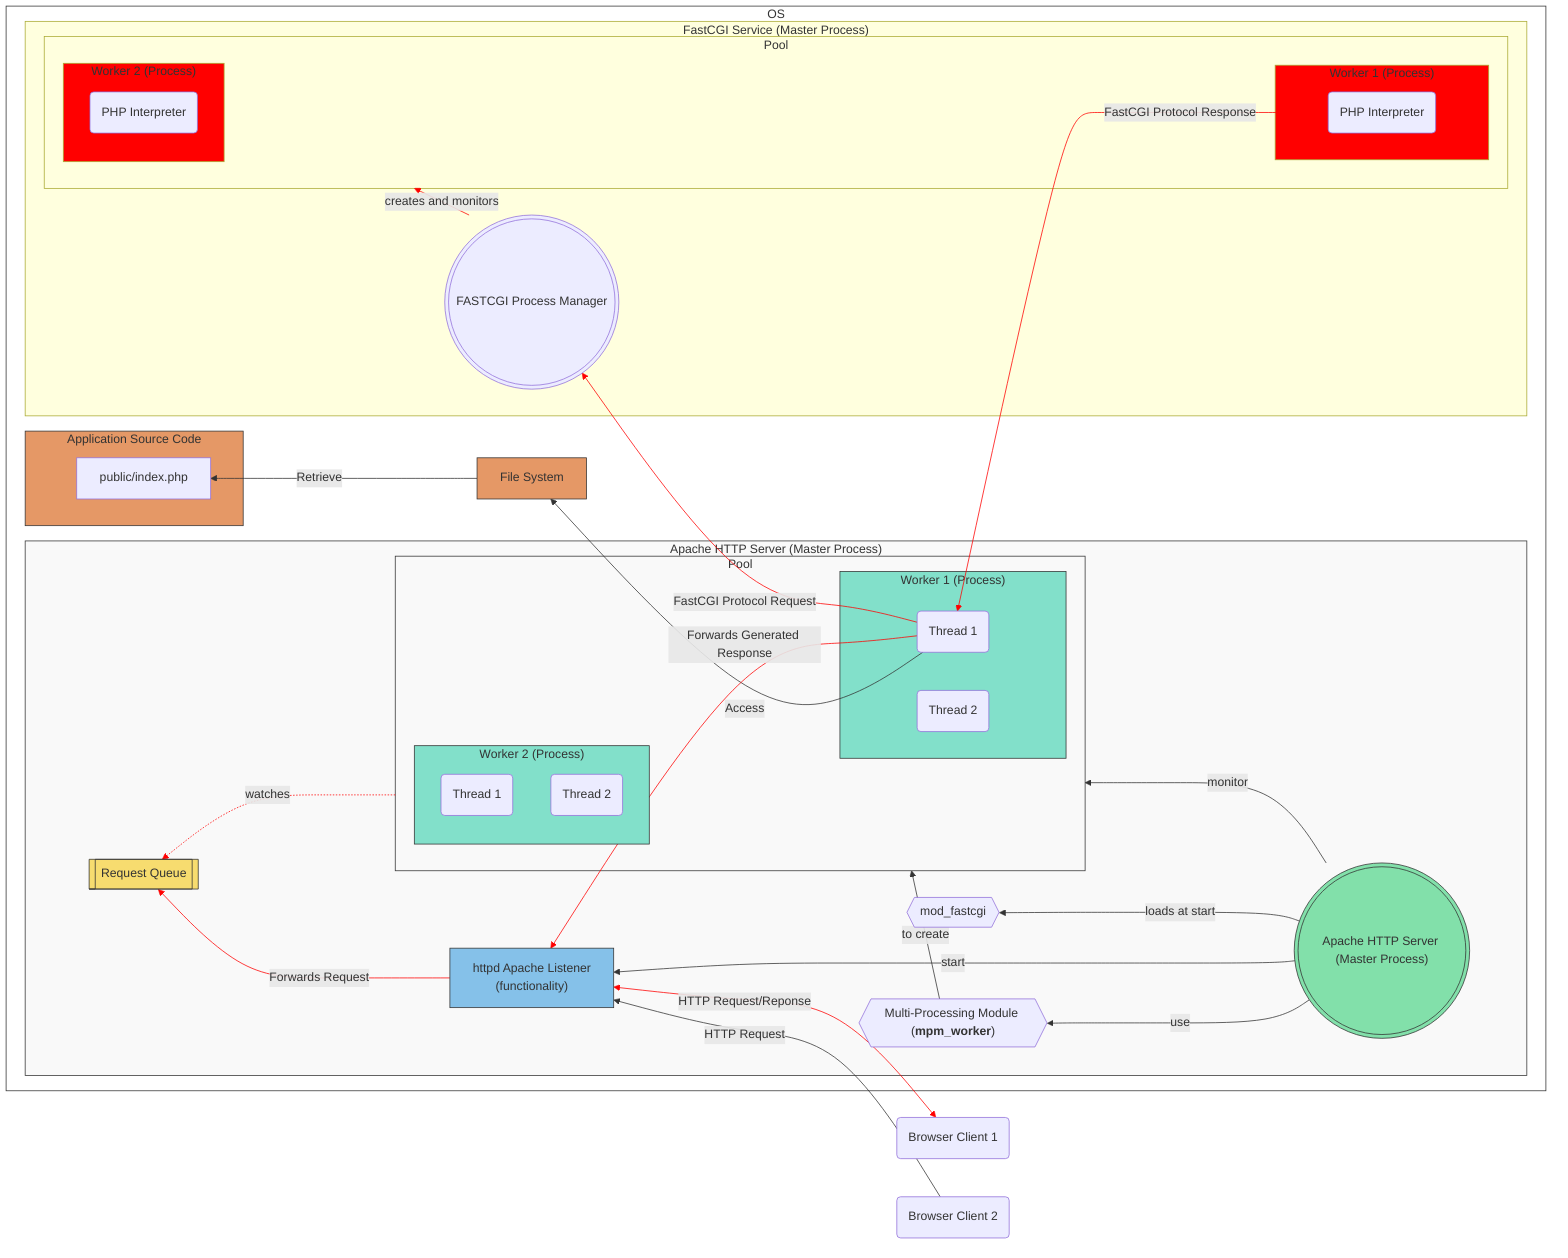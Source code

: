 graph RL;
  Browser1(Browser Client 1) <--> |HTTP Request/Reponse|HttpdModule;
  Browser2(Browser Client 2) --> |HTTP Request|HttpdModule;
  subgraph OS[OS]
    style OS fill:#ffffff00,stroke:#333;
    subgraph Apache["Apache HTTP Server (Master Process)"]
        HttpdModule["httpd Apache Listener<br>(functionality)"] -->|Forwards Request| Queue;
        MP((("Apache HTTP Server (Master Process)"))) -->|use|MPM;
        MP --> |monitor|Pool;
        MP --> |start|HttpdModule;
        MPM --> |to create|Pool;
        style Apache fill:#f9f9f9,stroke:#333;
        Queue[[Request Queue]];
        MPM{{"`Multi-Processing Module (**mpm_worker**)`"}}
        MODP{{"mod_fastcgi"}}
        MP --> |loads at start|MODP
        subgraph Pool[Pool]
            direction TB;
            style Pool fill:#f9f9f9,stroke:#333;

            subgraph Worker1["Worker 1 (Process)"];
                Thread1_1("Thread 1");
                Thread1_2("Thread 2");
            end

            subgraph Worker2["Worker 2 (Process)"];
                Thread2_1("Thread 1");
                Thread2_2("Thread 2");
            end       
        end
        Pool -. "watches" .-> Queue;
    end
    Thread1_1 -->|Access| FileSystem[File System];
    Thread1_1 -->|Forwards Generated Response|HttpdModule;
    FileSystem -->|Retrieve| WelcomePage[public/index.php];
    subgraph SourceCode[Application Source Code]
        style SourceCode fill:#f9f9f9,stroke:#333;
        WelcomePage[public/index.php];
    end
    subgraph FASTCGI_Process["FastCGI Service (Master Process)"]
        FASTCGI_PROCESSS_MANAGER((("FASTCGI Process Manager")))
        subgraph Pool2["Pool"]
            subgraph FASTCGI_WORKER1 ["Worker 1 (Process)"]
                PI0("PHP Interpreter");
            end
            subgraph FASTCGI_WORKER2["Worker 2 (Process)"]
                PI1("PHP Interpreter");
            end
        end

        FASTCGI_PROCESSS_MANAGER --> |creates and monitors|Pool2;
    end
    Thread1_1 -->|FastCGI Protocol Request|FASTCGI_PROCESSS_MANAGER;
  end
    PI0 --> |FastCGI Protocol Response|Thread1_1;

  style HttpdModule fill:#85C1E9,stroke:#333;
  style Queue fill:#F7DC6F,stroke:#333;
  style Worker1 fill:#82E0CA,stroke:#333;
  style Worker2 fill:#82E0CA,stroke:#333;
  style FASTCGI_WORKER1 fill:red;
  style FASTCGI_WORKER2 fill:red;
  style FileSystem fill:#E59866,stroke:#333;
  style SourceCode fill:#E59866,stroke:#333;
  style MP fill:#82E0AA,stroke:#333;
  linkStyle 0,2,8,10,12,13,14 stroke: red;